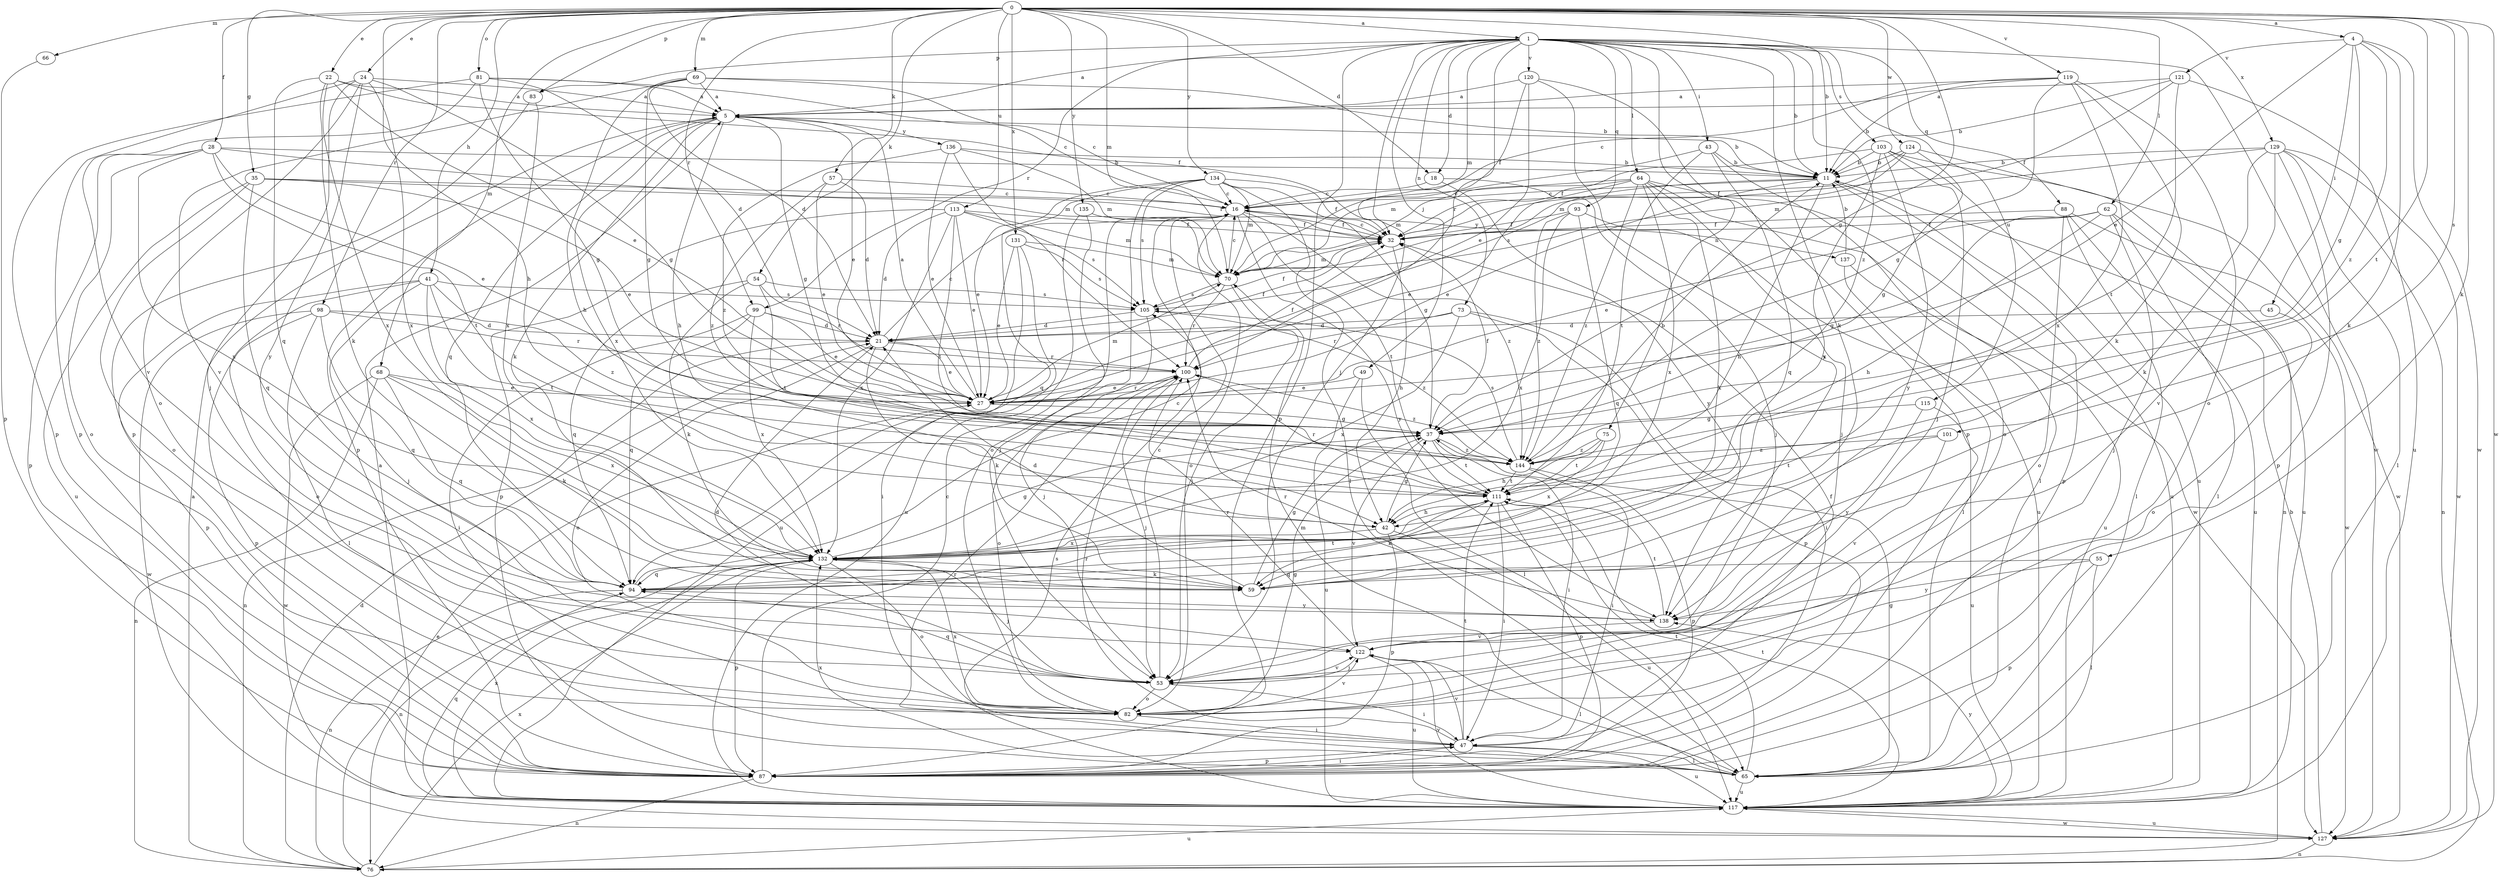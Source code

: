 strict digraph  {
0;
1;
4;
5;
11;
16;
18;
21;
22;
24;
27;
28;
32;
35;
37;
41;
42;
43;
45;
47;
49;
53;
54;
55;
57;
59;
62;
64;
65;
66;
68;
69;
70;
73;
75;
76;
81;
82;
83;
87;
88;
93;
94;
98;
99;
100;
101;
103;
105;
111;
113;
115;
117;
119;
120;
121;
122;
124;
127;
129;
131;
132;
134;
135;
136;
137;
138;
144;
0 -> 1  [label=a];
0 -> 4  [label=a];
0 -> 11  [label=b];
0 -> 18  [label=d];
0 -> 22  [label=e];
0 -> 24  [label=e];
0 -> 28  [label=f];
0 -> 35  [label=g];
0 -> 37  [label=g];
0 -> 41  [label=h];
0 -> 42  [label=h];
0 -> 54  [label=k];
0 -> 55  [label=k];
0 -> 57  [label=k];
0 -> 62  [label=l];
0 -> 66  [label=m];
0 -> 68  [label=m];
0 -> 69  [label=m];
0 -> 70  [label=m];
0 -> 81  [label=o];
0 -> 83  [label=p];
0 -> 98  [label=r];
0 -> 99  [label=r];
0 -> 101  [label=s];
0 -> 111  [label=t];
0 -> 113  [label=u];
0 -> 119  [label=v];
0 -> 124  [label=w];
0 -> 127  [label=w];
0 -> 129  [label=x];
0 -> 131  [label=x];
0 -> 134  [label=y];
0 -> 135  [label=y];
1 -> 5  [label=a];
1 -> 11  [label=b];
1 -> 18  [label=d];
1 -> 43  [label=i];
1 -> 49  [label=j];
1 -> 53  [label=j];
1 -> 59  [label=k];
1 -> 64  [label=l];
1 -> 70  [label=m];
1 -> 73  [label=n];
1 -> 75  [label=n];
1 -> 83  [label=p];
1 -> 87  [label=p];
1 -> 88  [label=q];
1 -> 93  [label=q];
1 -> 99  [label=r];
1 -> 100  [label=r];
1 -> 103  [label=s];
1 -> 115  [label=u];
1 -> 120  [label=v];
1 -> 127  [label=w];
1 -> 144  [label=z];
4 -> 27  [label=e];
4 -> 37  [label=g];
4 -> 45  [label=i];
4 -> 59  [label=k];
4 -> 121  [label=v];
4 -> 127  [label=w];
4 -> 144  [label=z];
5 -> 11  [label=b];
5 -> 27  [label=e];
5 -> 37  [label=g];
5 -> 42  [label=h];
5 -> 59  [label=k];
5 -> 87  [label=p];
5 -> 94  [label=q];
5 -> 132  [label=x];
5 -> 136  [label=y];
11 -> 16  [label=c];
11 -> 27  [label=e];
11 -> 42  [label=h];
11 -> 87  [label=p];
11 -> 105  [label=s];
11 -> 117  [label=u];
16 -> 32  [label=f];
16 -> 82  [label=o];
16 -> 111  [label=t];
16 -> 137  [label=y];
16 -> 138  [label=y];
16 -> 144  [label=z];
18 -> 16  [label=c];
18 -> 53  [label=j];
18 -> 138  [label=y];
21 -> 16  [label=c];
21 -> 27  [label=e];
21 -> 32  [label=f];
21 -> 59  [label=k];
21 -> 76  [label=n];
21 -> 82  [label=o];
21 -> 100  [label=r];
22 -> 5  [label=a];
22 -> 27  [label=e];
22 -> 32  [label=f];
22 -> 59  [label=k];
22 -> 94  [label=q];
22 -> 132  [label=x];
24 -> 5  [label=a];
24 -> 37  [label=g];
24 -> 53  [label=j];
24 -> 82  [label=o];
24 -> 87  [label=p];
24 -> 132  [label=x];
24 -> 138  [label=y];
27 -> 5  [label=a];
27 -> 37  [label=g];
27 -> 70  [label=m];
27 -> 100  [label=r];
28 -> 11  [label=b];
28 -> 27  [label=e];
28 -> 70  [label=m];
28 -> 82  [label=o];
28 -> 87  [label=p];
28 -> 111  [label=t];
28 -> 132  [label=x];
32 -> 16  [label=c];
32 -> 42  [label=h];
32 -> 70  [label=m];
35 -> 16  [label=c];
35 -> 27  [label=e];
35 -> 32  [label=f];
35 -> 82  [label=o];
35 -> 94  [label=q];
35 -> 117  [label=u];
37 -> 32  [label=f];
37 -> 47  [label=i];
37 -> 111  [label=t];
37 -> 122  [label=v];
37 -> 144  [label=z];
41 -> 53  [label=j];
41 -> 82  [label=o];
41 -> 87  [label=p];
41 -> 105  [label=s];
41 -> 111  [label=t];
41 -> 132  [label=x];
41 -> 144  [label=z];
42 -> 37  [label=g];
42 -> 87  [label=p];
42 -> 117  [label=u];
42 -> 132  [label=x];
43 -> 11  [label=b];
43 -> 70  [label=m];
43 -> 82  [label=o];
43 -> 94  [label=q];
43 -> 111  [label=t];
45 -> 21  [label=d];
45 -> 82  [label=o];
47 -> 32  [label=f];
47 -> 65  [label=l];
47 -> 87  [label=p];
47 -> 100  [label=r];
47 -> 111  [label=t];
47 -> 117  [label=u];
47 -> 122  [label=v];
49 -> 27  [label=e];
49 -> 65  [label=l];
49 -> 117  [label=u];
53 -> 16  [label=c];
53 -> 21  [label=d];
53 -> 47  [label=i];
53 -> 82  [label=o];
53 -> 94  [label=q];
53 -> 122  [label=v];
54 -> 59  [label=k];
54 -> 94  [label=q];
54 -> 100  [label=r];
54 -> 105  [label=s];
54 -> 111  [label=t];
55 -> 65  [label=l];
55 -> 87  [label=p];
55 -> 94  [label=q];
55 -> 138  [label=y];
57 -> 16  [label=c];
57 -> 21  [label=d];
57 -> 27  [label=e];
57 -> 144  [label=z];
59 -> 21  [label=d];
59 -> 37  [label=g];
62 -> 27  [label=e];
62 -> 32  [label=f];
62 -> 37  [label=g];
62 -> 42  [label=h];
62 -> 53  [label=j];
62 -> 65  [label=l];
62 -> 117  [label=u];
64 -> 16  [label=c];
64 -> 27  [label=e];
64 -> 53  [label=j];
64 -> 59  [label=k];
64 -> 65  [label=l];
64 -> 70  [label=m];
64 -> 127  [label=w];
64 -> 132  [label=x];
64 -> 144  [label=z];
65 -> 37  [label=g];
65 -> 70  [label=m];
65 -> 100  [label=r];
65 -> 111  [label=t];
65 -> 117  [label=u];
65 -> 132  [label=x];
66 -> 87  [label=p];
68 -> 27  [label=e];
68 -> 59  [label=k];
68 -> 76  [label=n];
68 -> 94  [label=q];
68 -> 127  [label=w];
68 -> 132  [label=x];
69 -> 5  [label=a];
69 -> 11  [label=b];
69 -> 16  [label=c];
69 -> 21  [label=d];
69 -> 37  [label=g];
69 -> 42  [label=h];
69 -> 122  [label=v];
70 -> 16  [label=c];
70 -> 53  [label=j];
70 -> 100  [label=r];
70 -> 105  [label=s];
73 -> 21  [label=d];
73 -> 47  [label=i];
73 -> 87  [label=p];
73 -> 100  [label=r];
73 -> 132  [label=x];
75 -> 42  [label=h];
75 -> 111  [label=t];
75 -> 132  [label=x];
75 -> 144  [label=z];
76 -> 5  [label=a];
76 -> 21  [label=d];
76 -> 27  [label=e];
76 -> 117  [label=u];
76 -> 132  [label=x];
81 -> 5  [label=a];
81 -> 16  [label=c];
81 -> 21  [label=d];
81 -> 37  [label=g];
81 -> 87  [label=p];
81 -> 122  [label=v];
82 -> 37  [label=g];
82 -> 47  [label=i];
82 -> 122  [label=v];
82 -> 132  [label=x];
83 -> 87  [label=p];
83 -> 132  [label=x];
87 -> 16  [label=c];
87 -> 47  [label=i];
87 -> 76  [label=n];
88 -> 32  [label=f];
88 -> 65  [label=l];
88 -> 82  [label=o];
88 -> 117  [label=u];
88 -> 127  [label=w];
93 -> 32  [label=f];
93 -> 94  [label=q];
93 -> 117  [label=u];
93 -> 132  [label=x];
93 -> 144  [label=z];
94 -> 16  [label=c];
94 -> 76  [label=n];
94 -> 111  [label=t];
94 -> 138  [label=y];
98 -> 21  [label=d];
98 -> 65  [label=l];
98 -> 87  [label=p];
98 -> 94  [label=q];
98 -> 100  [label=r];
98 -> 127  [label=w];
99 -> 21  [label=d];
99 -> 27  [label=e];
99 -> 47  [label=i];
99 -> 94  [label=q];
99 -> 132  [label=x];
100 -> 27  [label=e];
100 -> 32  [label=f];
100 -> 53  [label=j];
100 -> 82  [label=o];
100 -> 144  [label=z];
101 -> 111  [label=t];
101 -> 122  [label=v];
101 -> 144  [label=z];
103 -> 11  [label=b];
103 -> 32  [label=f];
103 -> 53  [label=j];
103 -> 76  [label=n];
103 -> 117  [label=u];
103 -> 132  [label=x];
103 -> 138  [label=y];
105 -> 21  [label=d];
105 -> 32  [label=f];
105 -> 53  [label=j];
105 -> 144  [label=z];
111 -> 42  [label=h];
111 -> 47  [label=i];
111 -> 59  [label=k];
111 -> 87  [label=p];
111 -> 100  [label=r];
113 -> 21  [label=d];
113 -> 27  [label=e];
113 -> 32  [label=f];
113 -> 70  [label=m];
113 -> 87  [label=p];
113 -> 105  [label=s];
113 -> 111  [label=t];
113 -> 132  [label=x];
115 -> 37  [label=g];
115 -> 117  [label=u];
115 -> 138  [label=y];
117 -> 5  [label=a];
117 -> 94  [label=q];
117 -> 105  [label=s];
117 -> 111  [label=t];
117 -> 122  [label=v];
117 -> 127  [label=w];
117 -> 132  [label=x];
117 -> 138  [label=y];
119 -> 5  [label=a];
119 -> 11  [label=b];
119 -> 16  [label=c];
119 -> 37  [label=g];
119 -> 59  [label=k];
119 -> 82  [label=o];
119 -> 132  [label=x];
120 -> 5  [label=a];
120 -> 27  [label=e];
120 -> 32  [label=f];
120 -> 87  [label=p];
120 -> 138  [label=y];
121 -> 5  [label=a];
121 -> 11  [label=b];
121 -> 32  [label=f];
121 -> 111  [label=t];
121 -> 117  [label=u];
122 -> 53  [label=j];
122 -> 65  [label=l];
122 -> 100  [label=r];
122 -> 117  [label=u];
124 -> 11  [label=b];
124 -> 32  [label=f];
124 -> 37  [label=g];
124 -> 70  [label=m];
124 -> 127  [label=w];
127 -> 11  [label=b];
127 -> 76  [label=n];
127 -> 117  [label=u];
129 -> 11  [label=b];
129 -> 59  [label=k];
129 -> 65  [label=l];
129 -> 70  [label=m];
129 -> 76  [label=n];
129 -> 87  [label=p];
129 -> 122  [label=v];
129 -> 127  [label=w];
131 -> 27  [label=e];
131 -> 47  [label=i];
131 -> 70  [label=m];
131 -> 105  [label=s];
131 -> 117  [label=u];
132 -> 37  [label=g];
132 -> 53  [label=j];
132 -> 59  [label=k];
132 -> 76  [label=n];
132 -> 82  [label=o];
132 -> 87  [label=p];
132 -> 94  [label=q];
134 -> 16  [label=c];
134 -> 27  [label=e];
134 -> 32  [label=f];
134 -> 37  [label=g];
134 -> 65  [label=l];
134 -> 70  [label=m];
134 -> 82  [label=o];
134 -> 94  [label=q];
134 -> 105  [label=s];
135 -> 32  [label=f];
135 -> 53  [label=j];
135 -> 117  [label=u];
136 -> 11  [label=b];
136 -> 27  [label=e];
136 -> 70  [label=m];
136 -> 100  [label=r];
136 -> 144  [label=z];
137 -> 11  [label=b];
137 -> 65  [label=l];
137 -> 117  [label=u];
138 -> 100  [label=r];
138 -> 111  [label=t];
138 -> 122  [label=v];
144 -> 11  [label=b];
144 -> 47  [label=i];
144 -> 87  [label=p];
144 -> 105  [label=s];
144 -> 111  [label=t];
}

